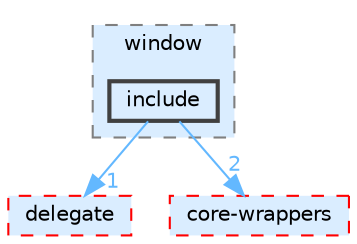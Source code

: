 digraph "lib/core/window/include"
{
 // LATEX_PDF_SIZE
  bgcolor="transparent";
  edge [fontname=Helvetica,fontsize=10,labelfontname=Helvetica,labelfontsize=10];
  node [fontname=Helvetica,fontsize=10,shape=box,height=0.2,width=0.4];
  compound=true
  subgraph clusterdir_2eb4d6a0926ce6cd9d2287e910bc6883 {
    graph [ bgcolor="#daedff", pencolor="grey50", label="window", fontname=Helvetica,fontsize=10 style="filled,dashed", URL="dir_2eb4d6a0926ce6cd9d2287e910bc6883.html",tooltip=""]
  dir_11bddd5d24d9ce86372e919ed9d905c7 [label="include", fillcolor="#daedff", color="grey25", style="filled,bold", URL="dir_11bddd5d24d9ce86372e919ed9d905c7.html",tooltip=""];
  }
  dir_39dc3696face21c9d2fd0a35e1db30ee [label="delegate", fillcolor="#daedff", color="red", style="filled,dashed", URL="dir_39dc3696face21c9d2fd0a35e1db30ee.html",tooltip=""];
  dir_3ba74b92108d0f2a02e3c2f0f685a4ec [label="core-wrappers", fillcolor="#daedff", color="red", style="filled,dashed", URL="dir_3ba74b92108d0f2a02e3c2f0f685a4ec.html",tooltip=""];
  dir_11bddd5d24d9ce86372e919ed9d905c7->dir_39dc3696face21c9d2fd0a35e1db30ee [headlabel="1", labeldistance=1.5 headhref="dir_000009_000002.html" color="steelblue1" fontcolor="steelblue1"];
  dir_11bddd5d24d9ce86372e919ed9d905c7->dir_3ba74b92108d0f2a02e3c2f0f685a4ec [headlabel="2", labeldistance=1.5 headhref="dir_000009_000001.html" color="steelblue1" fontcolor="steelblue1"];
}
